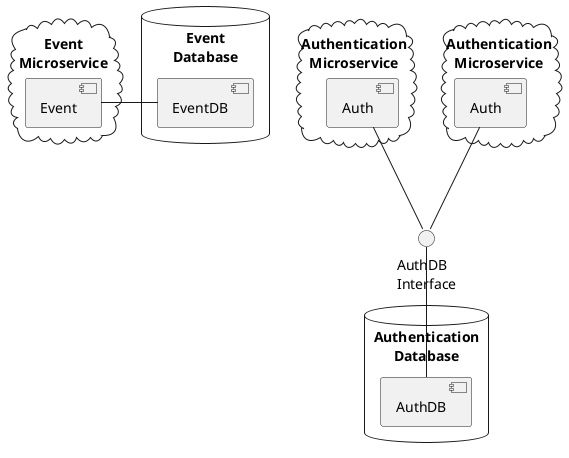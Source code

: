 @startuml "Architecture"

cloud "Authentication\nMicroservice" as AS1 {
    [Auth] as AS1A
}
database "Authentication\nDatabase" {
    [AuthDB]
}

cloud "Event\nMicroservice" {
    [Event]
}
database "Event\nDatabase" {
    [EventDB]
}
cloud "Authentication\nMicroservice" as AS2 {
    [Auth] as AS2A
}

() "AuthDB\nInterface" as ADBI
AS2A -- ADBI
AS1A -- ADBI
ADBI -- [AuthDB]
[Event] - [EventDB]

@enduml